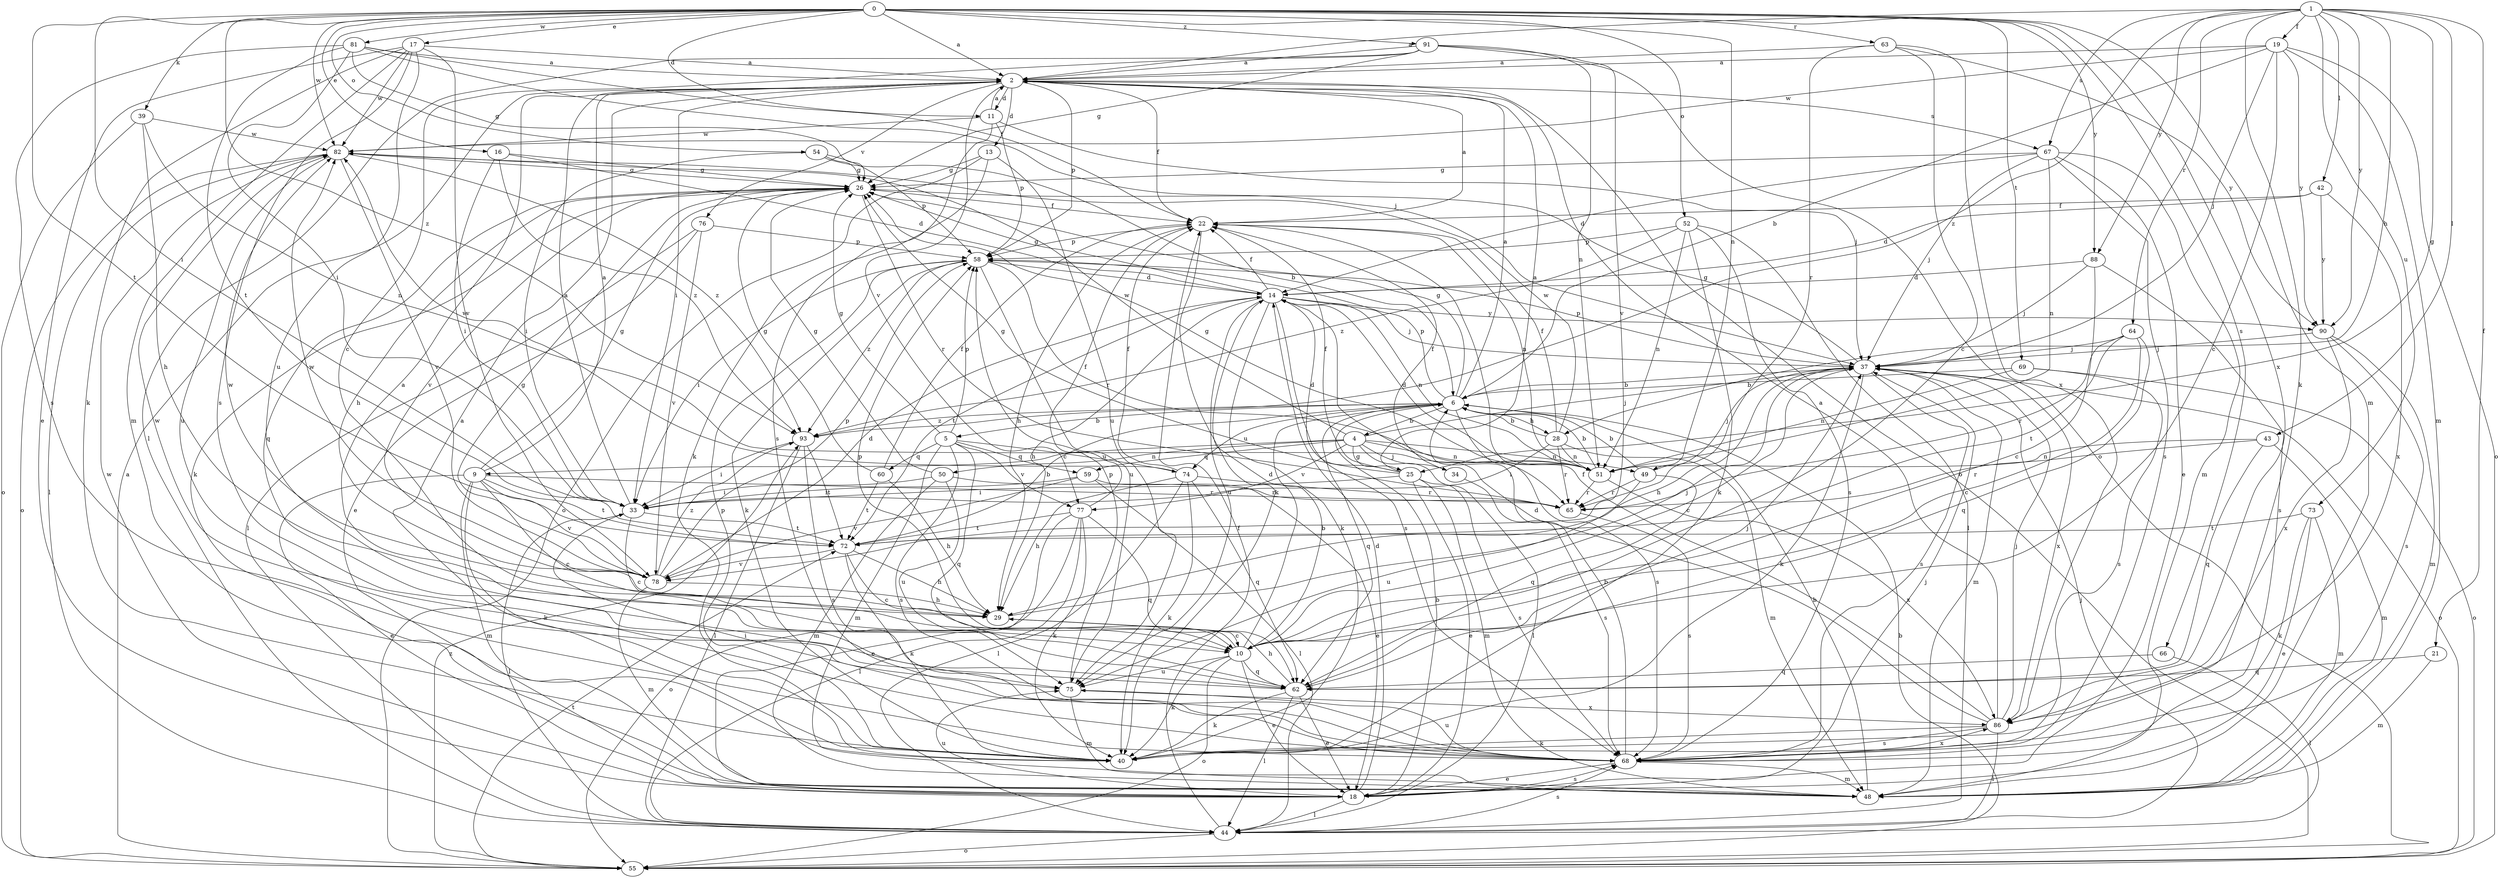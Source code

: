 strict digraph  {
0;
1;
2;
4;
5;
6;
9;
10;
11;
13;
14;
16;
17;
18;
19;
21;
22;
25;
26;
28;
29;
33;
34;
37;
39;
40;
42;
43;
44;
48;
49;
50;
51;
52;
54;
55;
58;
59;
60;
62;
63;
64;
65;
66;
67;
68;
69;
72;
73;
74;
75;
76;
77;
78;
81;
82;
86;
88;
90;
91;
93;
0 -> 2  [label=a];
0 -> 11  [label=d];
0 -> 16  [label=e];
0 -> 17  [label=e];
0 -> 33  [label=i];
0 -> 39  [label=k];
0 -> 48  [label=m];
0 -> 49  [label=n];
0 -> 52  [label=o];
0 -> 54  [label=o];
0 -> 63  [label=r];
0 -> 66  [label=s];
0 -> 69  [label=t];
0 -> 72  [label=t];
0 -> 81  [label=w];
0 -> 82  [label=w];
0 -> 86  [label=x];
0 -> 88  [label=y];
0 -> 91  [label=z];
0 -> 93  [label=z];
1 -> 2  [label=a];
1 -> 19  [label=f];
1 -> 21  [label=f];
1 -> 25  [label=g];
1 -> 28  [label=h];
1 -> 40  [label=k];
1 -> 42  [label=l];
1 -> 43  [label=l];
1 -> 64  [label=r];
1 -> 67  [label=s];
1 -> 73  [label=u];
1 -> 88  [label=y];
1 -> 90  [label=y];
1 -> 93  [label=z];
2 -> 11  [label=d];
2 -> 13  [label=d];
2 -> 22  [label=f];
2 -> 33  [label=i];
2 -> 55  [label=o];
2 -> 58  [label=p];
2 -> 67  [label=s];
2 -> 76  [label=v];
2 -> 77  [label=v];
4 -> 9  [label=c];
4 -> 25  [label=g];
4 -> 34  [label=j];
4 -> 37  [label=j];
4 -> 44  [label=l];
4 -> 49  [label=n];
4 -> 50  [label=n];
4 -> 51  [label=n];
4 -> 59  [label=q];
4 -> 77  [label=v];
4 -> 82  [label=w];
5 -> 26  [label=g];
5 -> 48  [label=m];
5 -> 58  [label=p];
5 -> 59  [label=q];
5 -> 60  [label=q];
5 -> 62  [label=q];
5 -> 68  [label=s];
5 -> 74  [label=u];
5 -> 77  [label=v];
6 -> 2  [label=a];
6 -> 4  [label=b];
6 -> 5  [label=b];
6 -> 26  [label=g];
6 -> 28  [label=h];
6 -> 58  [label=p];
6 -> 62  [label=q];
6 -> 68  [label=s];
6 -> 74  [label=u];
6 -> 93  [label=z];
9 -> 2  [label=a];
9 -> 10  [label=c];
9 -> 18  [label=e];
9 -> 26  [label=g];
9 -> 40  [label=k];
9 -> 48  [label=m];
9 -> 65  [label=r];
9 -> 72  [label=t];
9 -> 78  [label=v];
10 -> 6  [label=b];
10 -> 14  [label=d];
10 -> 18  [label=e];
10 -> 40  [label=k];
10 -> 55  [label=o];
10 -> 58  [label=p];
10 -> 62  [label=q];
10 -> 75  [label=u];
11 -> 2  [label=a];
11 -> 37  [label=j];
11 -> 58  [label=p];
11 -> 68  [label=s];
11 -> 82  [label=w];
13 -> 26  [label=g];
13 -> 40  [label=k];
13 -> 55  [label=o];
13 -> 75  [label=u];
14 -> 22  [label=f];
14 -> 26  [label=g];
14 -> 29  [label=h];
14 -> 37  [label=j];
14 -> 40  [label=k];
14 -> 51  [label=n];
14 -> 68  [label=s];
14 -> 72  [label=t];
14 -> 75  [label=u];
14 -> 90  [label=y];
16 -> 14  [label=d];
16 -> 26  [label=g];
16 -> 33  [label=i];
16 -> 93  [label=z];
17 -> 2  [label=a];
17 -> 18  [label=e];
17 -> 40  [label=k];
17 -> 48  [label=m];
17 -> 68  [label=s];
17 -> 75  [label=u];
17 -> 78  [label=v];
17 -> 82  [label=w];
18 -> 6  [label=b];
18 -> 14  [label=d];
18 -> 37  [label=j];
18 -> 44  [label=l];
18 -> 68  [label=s];
18 -> 75  [label=u];
18 -> 82  [label=w];
19 -> 2  [label=a];
19 -> 6  [label=b];
19 -> 10  [label=c];
19 -> 37  [label=j];
19 -> 48  [label=m];
19 -> 55  [label=o];
19 -> 82  [label=w];
19 -> 90  [label=y];
21 -> 48  [label=m];
21 -> 62  [label=q];
22 -> 2  [label=a];
22 -> 29  [label=h];
22 -> 40  [label=k];
22 -> 51  [label=n];
22 -> 58  [label=p];
25 -> 2  [label=a];
25 -> 14  [label=d];
25 -> 18  [label=e];
25 -> 22  [label=f];
25 -> 26  [label=g];
25 -> 33  [label=i];
25 -> 48  [label=m];
25 -> 68  [label=s];
26 -> 22  [label=f];
26 -> 29  [label=h];
26 -> 40  [label=k];
26 -> 62  [label=q];
26 -> 65  [label=r];
26 -> 78  [label=v];
28 -> 6  [label=b];
28 -> 22  [label=f];
28 -> 33  [label=i];
28 -> 48  [label=m];
28 -> 51  [label=n];
28 -> 65  [label=r];
28 -> 82  [label=w];
29 -> 10  [label=c];
29 -> 37  [label=j];
29 -> 82  [label=w];
33 -> 2  [label=a];
33 -> 10  [label=c];
33 -> 44  [label=l];
33 -> 72  [label=t];
34 -> 22  [label=f];
34 -> 68  [label=s];
37 -> 6  [label=b];
37 -> 10  [label=c];
37 -> 26  [label=g];
37 -> 29  [label=h];
37 -> 40  [label=k];
37 -> 48  [label=m];
37 -> 55  [label=o];
37 -> 58  [label=p];
37 -> 68  [label=s];
37 -> 86  [label=x];
39 -> 29  [label=h];
39 -> 51  [label=n];
39 -> 55  [label=o];
39 -> 82  [label=w];
40 -> 2  [label=a];
40 -> 58  [label=p];
42 -> 14  [label=d];
42 -> 22  [label=f];
42 -> 86  [label=x];
42 -> 90  [label=y];
43 -> 48  [label=m];
43 -> 51  [label=n];
43 -> 62  [label=q];
43 -> 65  [label=r];
44 -> 22  [label=f];
44 -> 37  [label=j];
44 -> 55  [label=o];
44 -> 68  [label=s];
48 -> 6  [label=b];
49 -> 6  [label=b];
49 -> 37  [label=j];
49 -> 62  [label=q];
49 -> 65  [label=r];
49 -> 75  [label=u];
50 -> 26  [label=g];
50 -> 33  [label=i];
50 -> 48  [label=m];
50 -> 65  [label=r];
50 -> 75  [label=u];
51 -> 6  [label=b];
51 -> 14  [label=d];
51 -> 26  [label=g];
51 -> 65  [label=r];
51 -> 86  [label=x];
52 -> 40  [label=k];
52 -> 44  [label=l];
52 -> 51  [label=n];
52 -> 58  [label=p];
52 -> 68  [label=s];
52 -> 93  [label=z];
54 -> 6  [label=b];
54 -> 26  [label=g];
54 -> 33  [label=i];
54 -> 58  [label=p];
55 -> 2  [label=a];
55 -> 6  [label=b];
55 -> 72  [label=t];
55 -> 93  [label=z];
58 -> 14  [label=d];
58 -> 33  [label=i];
58 -> 40  [label=k];
58 -> 65  [label=r];
58 -> 75  [label=u];
58 -> 93  [label=z];
59 -> 18  [label=e];
59 -> 33  [label=i];
59 -> 44  [label=l];
59 -> 78  [label=v];
60 -> 22  [label=f];
60 -> 26  [label=g];
60 -> 29  [label=h];
60 -> 72  [label=t];
62 -> 2  [label=a];
62 -> 18  [label=e];
62 -> 29  [label=h];
62 -> 37  [label=j];
62 -> 40  [label=k];
62 -> 44  [label=l];
62 -> 82  [label=w];
63 -> 2  [label=a];
63 -> 10  [label=c];
63 -> 65  [label=r];
63 -> 86  [label=x];
63 -> 90  [label=y];
64 -> 10  [label=c];
64 -> 37  [label=j];
64 -> 62  [label=q];
64 -> 65  [label=r];
64 -> 72  [label=t];
65 -> 68  [label=s];
66 -> 44  [label=l];
66 -> 62  [label=q];
67 -> 14  [label=d];
67 -> 18  [label=e];
67 -> 26  [label=g];
67 -> 37  [label=j];
67 -> 48  [label=m];
67 -> 51  [label=n];
67 -> 68  [label=s];
68 -> 6  [label=b];
68 -> 18  [label=e];
68 -> 33  [label=i];
68 -> 48  [label=m];
68 -> 75  [label=u];
68 -> 86  [label=x];
69 -> 6  [label=b];
69 -> 51  [label=n];
69 -> 55  [label=o];
69 -> 68  [label=s];
72 -> 6  [label=b];
72 -> 10  [label=c];
72 -> 29  [label=h];
72 -> 40  [label=k];
72 -> 78  [label=v];
73 -> 18  [label=e];
73 -> 40  [label=k];
73 -> 48  [label=m];
73 -> 72  [label=t];
74 -> 22  [label=f];
74 -> 29  [label=h];
74 -> 40  [label=k];
74 -> 44  [label=l];
74 -> 62  [label=q];
74 -> 65  [label=r];
74 -> 82  [label=w];
75 -> 48  [label=m];
75 -> 58  [label=p];
75 -> 86  [label=x];
76 -> 18  [label=e];
76 -> 44  [label=l];
76 -> 58  [label=p];
76 -> 78  [label=v];
77 -> 18  [label=e];
77 -> 22  [label=f];
77 -> 40  [label=k];
77 -> 44  [label=l];
77 -> 55  [label=o];
77 -> 62  [label=q];
77 -> 72  [label=t];
78 -> 14  [label=d];
78 -> 26  [label=g];
78 -> 29  [label=h];
78 -> 48  [label=m];
78 -> 58  [label=p];
78 -> 82  [label=w];
78 -> 93  [label=z];
81 -> 2  [label=a];
81 -> 22  [label=f];
81 -> 26  [label=g];
81 -> 33  [label=i];
81 -> 37  [label=j];
81 -> 68  [label=s];
81 -> 72  [label=t];
82 -> 26  [label=g];
82 -> 44  [label=l];
82 -> 55  [label=o];
82 -> 75  [label=u];
82 -> 78  [label=v];
82 -> 93  [label=z];
86 -> 2  [label=a];
86 -> 14  [label=d];
86 -> 22  [label=f];
86 -> 37  [label=j];
86 -> 40  [label=k];
86 -> 44  [label=l];
86 -> 68  [label=s];
88 -> 10  [label=c];
88 -> 14  [label=d];
88 -> 37  [label=j];
88 -> 68  [label=s];
90 -> 37  [label=j];
90 -> 48  [label=m];
90 -> 68  [label=s];
90 -> 86  [label=x];
91 -> 2  [label=a];
91 -> 10  [label=c];
91 -> 26  [label=g];
91 -> 44  [label=l];
91 -> 51  [label=n];
91 -> 55  [label=o];
91 -> 78  [label=v];
93 -> 33  [label=i];
93 -> 44  [label=l];
93 -> 68  [label=s];
93 -> 72  [label=t];
}
